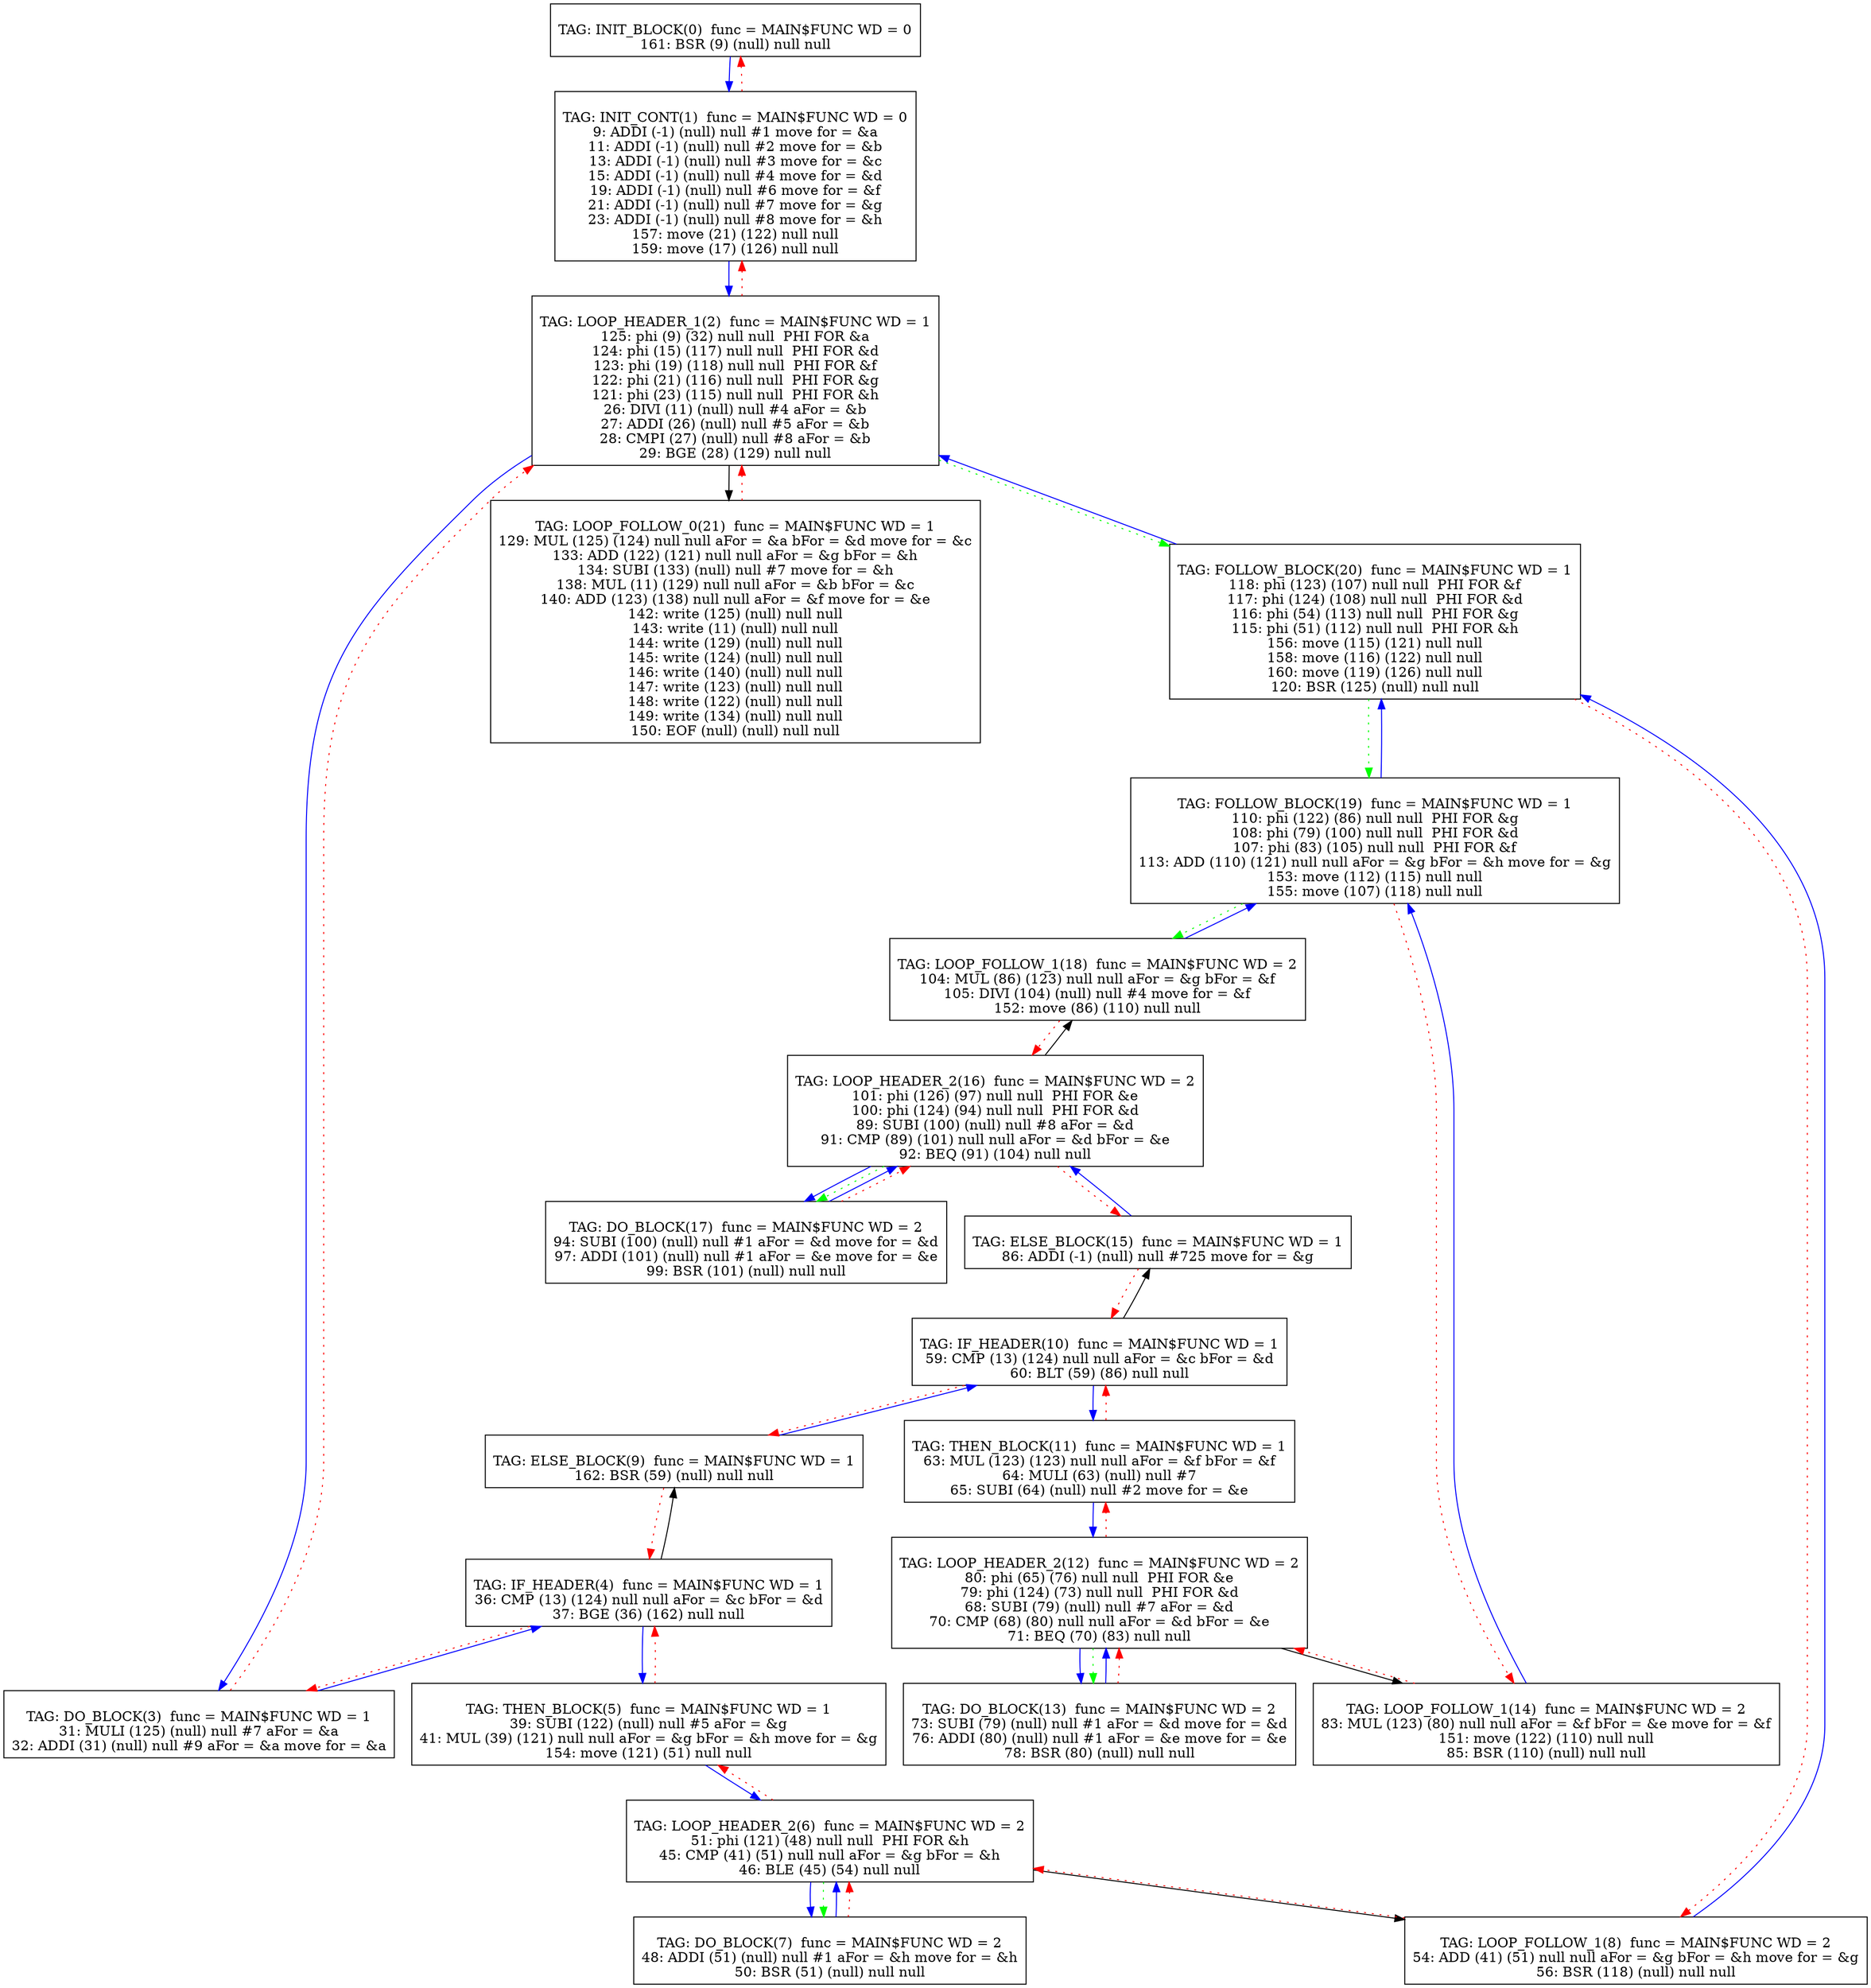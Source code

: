 digraph {
0[label="
TAG: INIT_BLOCK(0)  func = MAIN$FUNC WD = 0
161: BSR (9) (null) null null
"];
0[shape=box];
0 -> 1[color=blue]
1[label="
TAG: INIT_CONT(1)  func = MAIN$FUNC WD = 0
9: ADDI (-1) (null) null #1 move for = &a
11: ADDI (-1) (null) null #2 move for = &b
13: ADDI (-1) (null) null #3 move for = &c
15: ADDI (-1) (null) null #4 move for = &d
19: ADDI (-1) (null) null #6 move for = &f
21: ADDI (-1) (null) null #7 move for = &g
23: ADDI (-1) (null) null #8 move for = &h
157: move (21) (122) null null
159: move (17) (126) null null
"];
1[shape=box];
1 -> 2[color=blue]
1 -> 0[color=red][style=dotted]
2[label="
TAG: LOOP_HEADER_1(2)  func = MAIN$FUNC WD = 1
125: phi (9) (32) null null  PHI FOR &a
124: phi (15) (117) null null  PHI FOR &d
123: phi (19) (118) null null  PHI FOR &f
122: phi (21) (116) null null  PHI FOR &g
121: phi (23) (115) null null  PHI FOR &h
26: DIVI (11) (null) null #4 aFor = &b
27: ADDI (26) (null) null #5 aFor = &b
28: CMPI (27) (null) null #8 aFor = &b
29: BGE (28) (129) null null
"];
2[shape=box];
2 -> 3[color=blue]
2 -> 21[color=black]
2 -> 1[color=red][style=dotted]
2 -> 20[color=green][style=dotted]
3[label="
TAG: DO_BLOCK(3)  func = MAIN$FUNC WD = 1
31: MULI (125) (null) null #7 aFor = &a
32: ADDI (31) (null) null #9 aFor = &a move for = &a
"];
3[shape=box];
3 -> 4[color=blue]
3 -> 2[color=red][style=dotted]
4[label="
TAG: IF_HEADER(4)  func = MAIN$FUNC WD = 1
36: CMP (13) (124) null null aFor = &c bFor = &d
37: BGE (36) (162) null null
"];
4[shape=box];
4 -> 5[color=blue]
4 -> 9[color=black]
4 -> 3[color=red][style=dotted]
5[label="
TAG: THEN_BLOCK(5)  func = MAIN$FUNC WD = 1
39: SUBI (122) (null) null #5 aFor = &g
41: MUL (39) (121) null null aFor = &g bFor = &h move for = &g
154: move (121) (51) null null
"];
5[shape=box];
5 -> 6[color=blue]
5 -> 4[color=red][style=dotted]
6[label="
TAG: LOOP_HEADER_2(6)  func = MAIN$FUNC WD = 2
51: phi (121) (48) null null  PHI FOR &h
45: CMP (41) (51) null null aFor = &g bFor = &h
46: BLE (45) (54) null null
"];
6[shape=box];
6 -> 7[color=blue]
6 -> 8[color=black]
6 -> 5[color=red][style=dotted]
6 -> 7[color=green][style=dotted]
7[label="
TAG: DO_BLOCK(7)  func = MAIN$FUNC WD = 2
48: ADDI (51) (null) null #1 aFor = &h move for = &h
50: BSR (51) (null) null null
"];
7[shape=box];
7 -> 6[color=blue]
7 -> 6[color=red][style=dotted]
8[label="
TAG: LOOP_FOLLOW_1(8)  func = MAIN$FUNC WD = 2
54: ADD (41) (51) null null aFor = &g bFor = &h move for = &g
56: BSR (118) (null) null null
"];
8[shape=box];
8 -> 20[color=blue]
8 -> 6[color=red][style=dotted]
9[label="
TAG: ELSE_BLOCK(9)  func = MAIN$FUNC WD = 1
162: BSR (59) (null) null null
"];
9[shape=box];
9 -> 10[color=blue]
9 -> 4[color=red][style=dotted]
10[label="
TAG: IF_HEADER(10)  func = MAIN$FUNC WD = 1
59: CMP (13) (124) null null aFor = &c bFor = &d
60: BLT (59) (86) null null
"];
10[shape=box];
10 -> 11[color=blue]
10 -> 15[color=black]
10 -> 9[color=red][style=dotted]
11[label="
TAG: THEN_BLOCK(11)  func = MAIN$FUNC WD = 1
63: MUL (123) (123) null null aFor = &f bFor = &f
64: MULI (63) (null) null #7
65: SUBI (64) (null) null #2 move for = &e
"];
11[shape=box];
11 -> 12[color=blue]
11 -> 10[color=red][style=dotted]
12[label="
TAG: LOOP_HEADER_2(12)  func = MAIN$FUNC WD = 2
80: phi (65) (76) null null  PHI FOR &e
79: phi (124) (73) null null  PHI FOR &d
68: SUBI (79) (null) null #7 aFor = &d
70: CMP (68) (80) null null aFor = &d bFor = &e
71: BEQ (70) (83) null null
"];
12[shape=box];
12 -> 13[color=blue]
12 -> 14[color=black]
12 -> 11[color=red][style=dotted]
12 -> 13[color=green][style=dotted]
13[label="
TAG: DO_BLOCK(13)  func = MAIN$FUNC WD = 2
73: SUBI (79) (null) null #1 aFor = &d move for = &d
76: ADDI (80) (null) null #1 aFor = &e move for = &e
78: BSR (80) (null) null null
"];
13[shape=box];
13 -> 12[color=blue]
13 -> 12[color=red][style=dotted]
14[label="
TAG: LOOP_FOLLOW_1(14)  func = MAIN$FUNC WD = 2
83: MUL (123) (80) null null aFor = &f bFor = &e move for = &f
151: move (122) (110) null null
85: BSR (110) (null) null null
"];
14[shape=box];
14 -> 19[color=blue]
14 -> 12[color=red][style=dotted]
15[label="
TAG: ELSE_BLOCK(15)  func = MAIN$FUNC WD = 1
86: ADDI (-1) (null) null #725 move for = &g
"];
15[shape=box];
15 -> 16[color=blue]
15 -> 10[color=red][style=dotted]
16[label="
TAG: LOOP_HEADER_2(16)  func = MAIN$FUNC WD = 2
101: phi (126) (97) null null  PHI FOR &e
100: phi (124) (94) null null  PHI FOR &d
89: SUBI (100) (null) null #8 aFor = &d
91: CMP (89) (101) null null aFor = &d bFor = &e
92: BEQ (91) (104) null null
"];
16[shape=box];
16 -> 17[color=blue]
16 -> 18[color=black]
16 -> 15[color=red][style=dotted]
16 -> 17[color=green][style=dotted]
17[label="
TAG: DO_BLOCK(17)  func = MAIN$FUNC WD = 2
94: SUBI (100) (null) null #1 aFor = &d move for = &d
97: ADDI (101) (null) null #1 aFor = &e move for = &e
99: BSR (101) (null) null null
"];
17[shape=box];
17 -> 16[color=blue]
17 -> 16[color=red][style=dotted]
18[label="
TAG: LOOP_FOLLOW_1(18)  func = MAIN$FUNC WD = 2
104: MUL (86) (123) null null aFor = &g bFor = &f
105: DIVI (104) (null) null #4 move for = &f
152: move (86) (110) null null
"];
18[shape=box];
18 -> 19[color=blue]
18 -> 16[color=red][style=dotted]
19[label="
TAG: FOLLOW_BLOCK(19)  func = MAIN$FUNC WD = 1
110: phi (122) (86) null null  PHI FOR &g
108: phi (79) (100) null null  PHI FOR &d
107: phi (83) (105) null null  PHI FOR &f
113: ADD (110) (121) null null aFor = &g bFor = &h move for = &g
153: move (112) (115) null null
155: move (107) (118) null null
"];
19[shape=box];
19 -> 20[color=blue]
19 -> 14[color=red][style=dotted]
19 -> 18[color=green][style=dotted]
20[label="
TAG: FOLLOW_BLOCK(20)  func = MAIN$FUNC WD = 1
118: phi (123) (107) null null  PHI FOR &f
117: phi (124) (108) null null  PHI FOR &d
116: phi (54) (113) null null  PHI FOR &g
115: phi (51) (112) null null  PHI FOR &h
156: move (115) (121) null null
158: move (116) (122) null null
160: move (119) (126) null null
120: BSR (125) (null) null null
"];
20[shape=box];
20 -> 2[color=blue]
20 -> 8[color=red][style=dotted]
20 -> 19[color=green][style=dotted]
21[label="
TAG: LOOP_FOLLOW_0(21)  func = MAIN$FUNC WD = 1
129: MUL (125) (124) null null aFor = &a bFor = &d move for = &c
133: ADD (122) (121) null null aFor = &g bFor = &h
134: SUBI (133) (null) null #7 move for = &h
138: MUL (11) (129) null null aFor = &b bFor = &c
140: ADD (123) (138) null null aFor = &f move for = &e
142: write (125) (null) null null
143: write (11) (null) null null
144: write (129) (null) null null
145: write (124) (null) null null
146: write (140) (null) null null
147: write (123) (null) null null
148: write (122) (null) null null
149: write (134) (null) null null
150: EOF (null) (null) null null
"];
21[shape=box];
21 -> 2[color=red][style=dotted]
}
